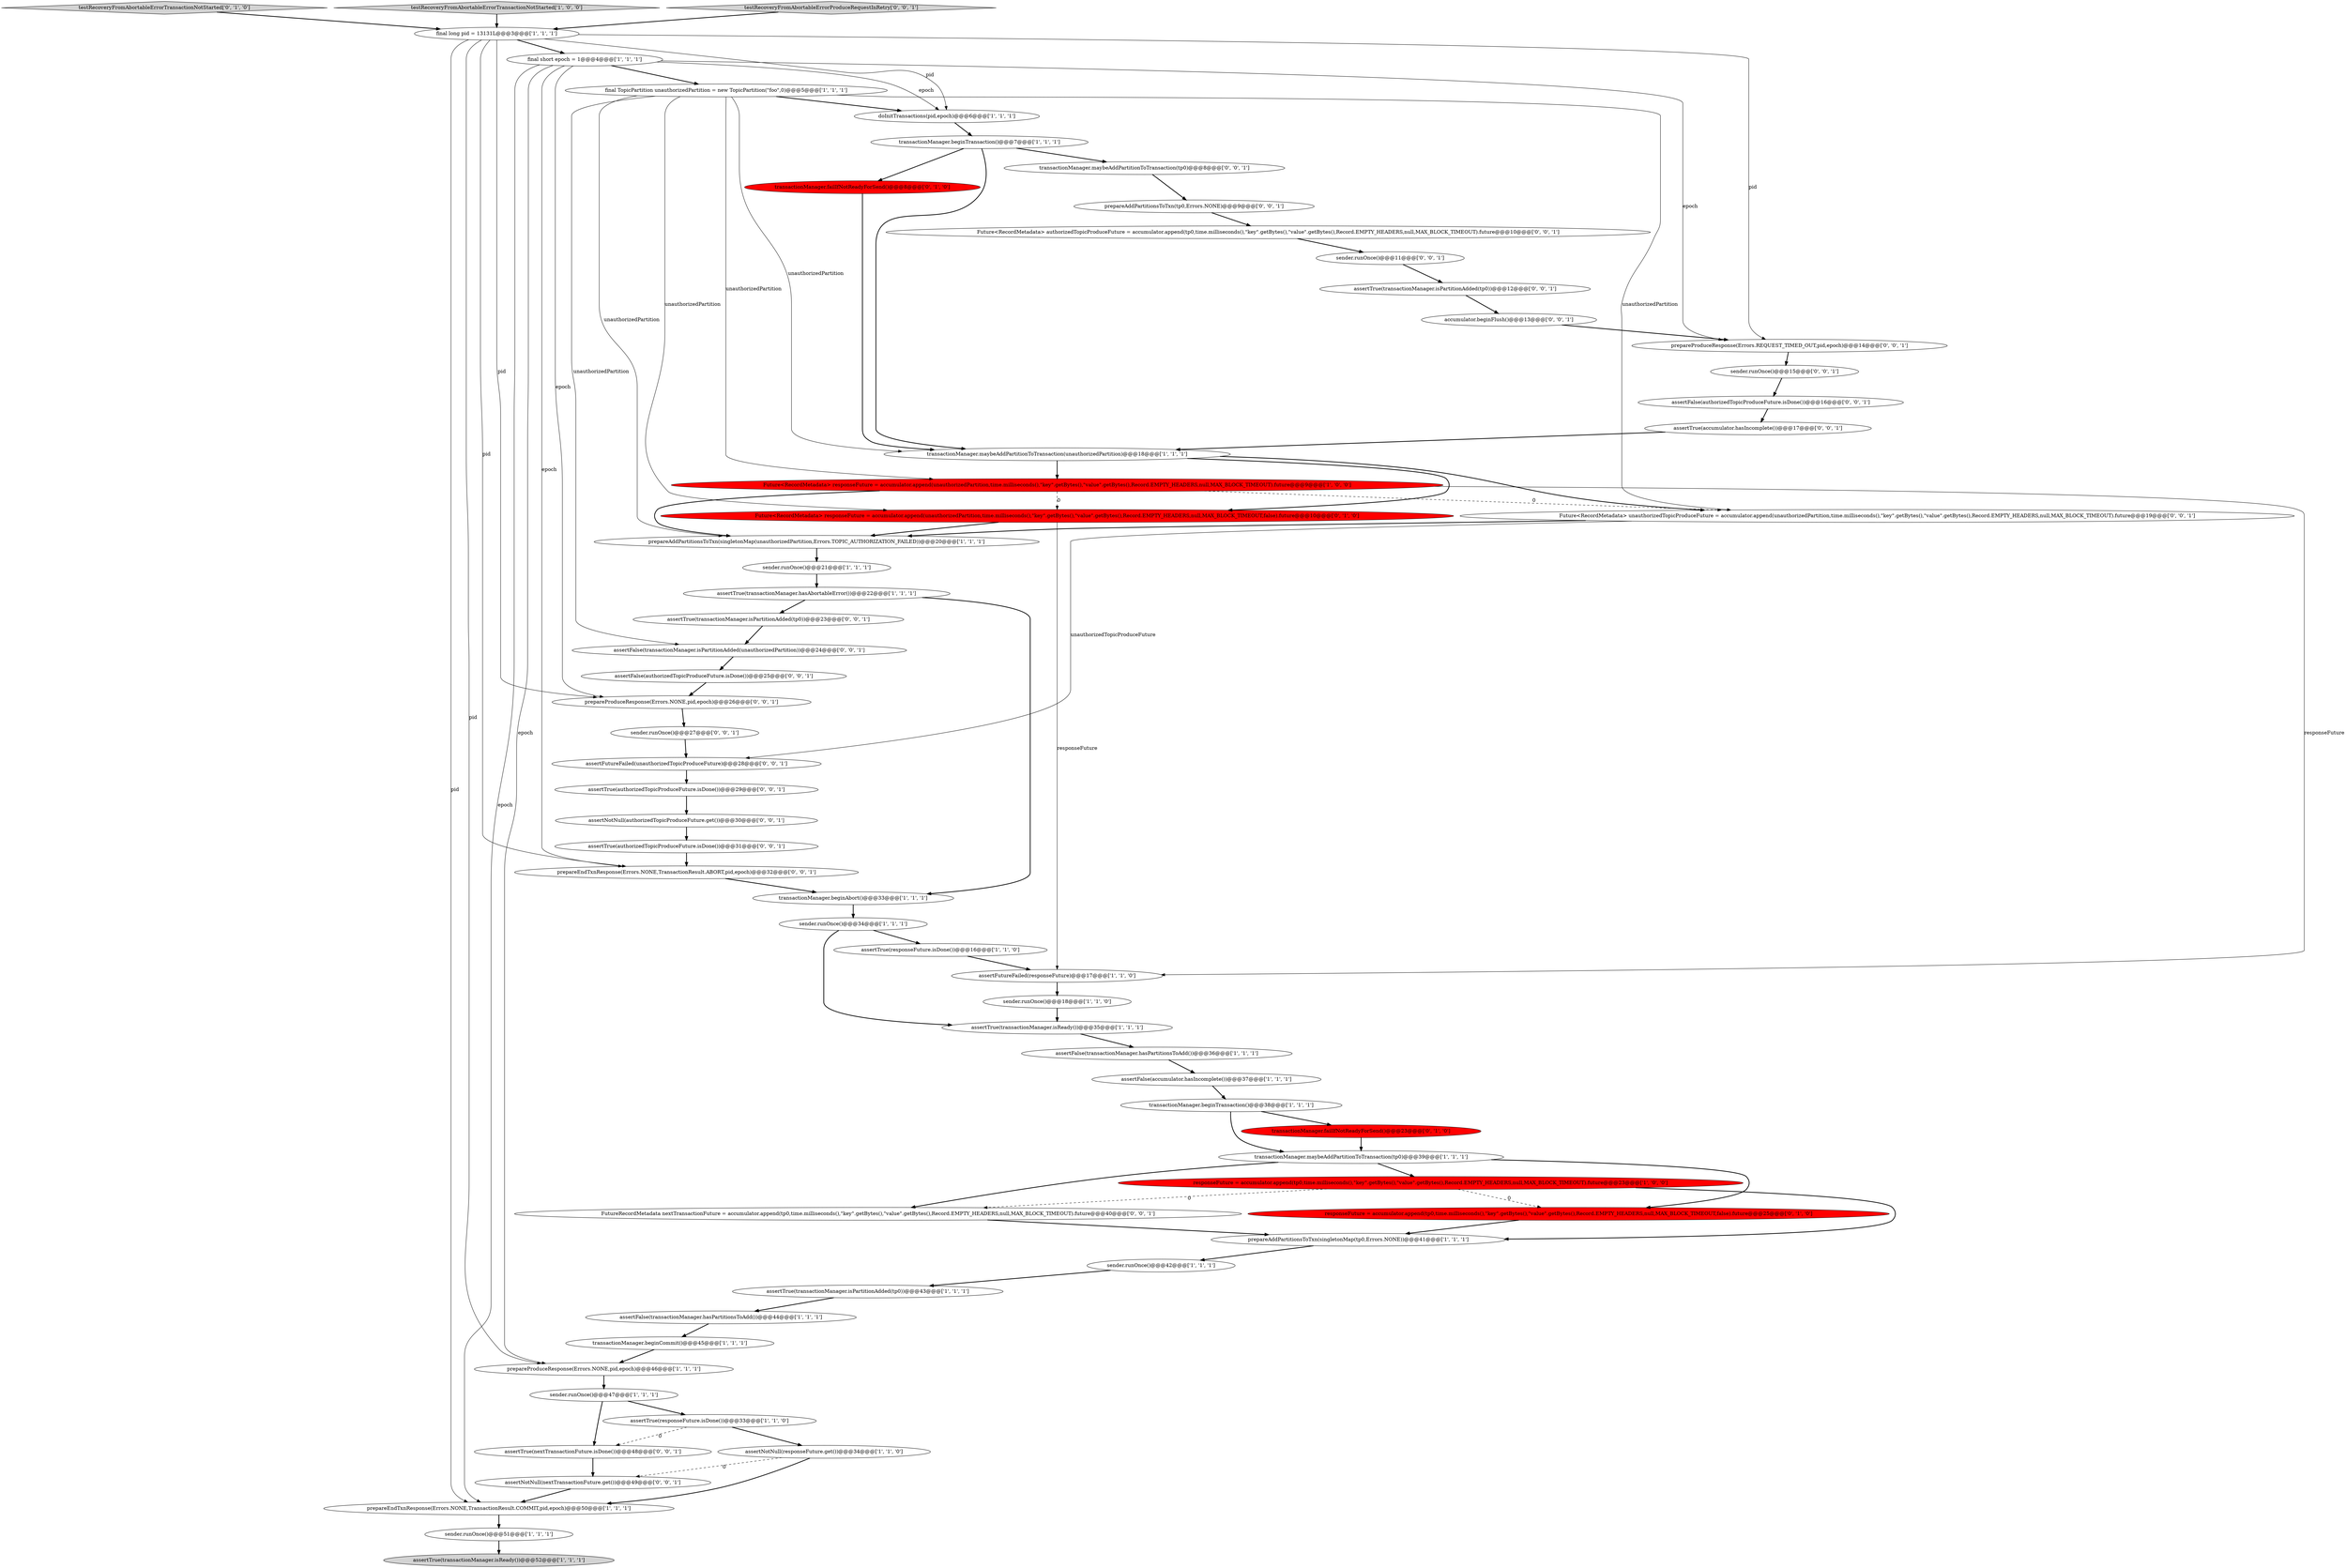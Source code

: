 digraph {
42 [style = filled, label = "assertFalse(transactionManager.isPartitionAdded(unauthorizedPartition))@@@24@@@['0', '0', '1']", fillcolor = white, shape = ellipse image = "AAA0AAABBB3BBB"];
10 [style = filled, label = "responseFuture = accumulator.append(tp0,time.milliseconds(),\"key\".getBytes(),\"value\".getBytes(),Record.EMPTY_HEADERS,null,MAX_BLOCK_TIMEOUT).future@@@23@@@['1', '0', '0']", fillcolor = red, shape = ellipse image = "AAA1AAABBB1BBB"];
61 [style = filled, label = "prepareEndTxnResponse(Errors.NONE,TransactionResult.ABORT,pid,epoch)@@@32@@@['0', '0', '1']", fillcolor = white, shape = ellipse image = "AAA0AAABBB3BBB"];
1 [style = filled, label = "assertTrue(transactionManager.isReady())@@@52@@@['1', '1', '1']", fillcolor = lightgray, shape = ellipse image = "AAA0AAABBB1BBB"];
22 [style = filled, label = "sender.runOnce()@@@47@@@['1', '1', '1']", fillcolor = white, shape = ellipse image = "AAA0AAABBB1BBB"];
57 [style = filled, label = "assertFalse(authorizedTopicProduceFuture.isDone())@@@16@@@['0', '0', '1']", fillcolor = white, shape = ellipse image = "AAA0AAABBB3BBB"];
43 [style = filled, label = "prepareAddPartitionsToTxn(tp0,Errors.NONE)@@@9@@@['0', '0', '1']", fillcolor = white, shape = ellipse image = "AAA0AAABBB3BBB"];
2 [style = filled, label = "sender.runOnce()@@@21@@@['1', '1', '1']", fillcolor = white, shape = ellipse image = "AAA0AAABBB1BBB"];
5 [style = filled, label = "prepareAddPartitionsToTxn(singletonMap(unauthorizedPartition,Errors.TOPIC_AUTHORIZATION_FAILED))@@@20@@@['1', '1', '1']", fillcolor = white, shape = ellipse image = "AAA0AAABBB1BBB"];
7 [style = filled, label = "assertFutureFailed(responseFuture)@@@17@@@['1', '1', '0']", fillcolor = white, shape = ellipse image = "AAA0AAABBB1BBB"];
35 [style = filled, label = "Future<RecordMetadata> responseFuture = accumulator.append(unauthorizedPartition,time.milliseconds(),\"key\".getBytes(),\"value\".getBytes(),Record.EMPTY_HEADERS,null,MAX_BLOCK_TIMEOUT,false).future@@@10@@@['0', '1', '0']", fillcolor = red, shape = ellipse image = "AAA1AAABBB2BBB"];
39 [style = filled, label = "prepareProduceResponse(Errors.REQUEST_TIMED_OUT,pid,epoch)@@@14@@@['0', '0', '1']", fillcolor = white, shape = ellipse image = "AAA0AAABBB3BBB"];
34 [style = filled, label = "testRecoveryFromAbortableErrorTransactionNotStarted['0', '1', '0']", fillcolor = lightgray, shape = diamond image = "AAA0AAABBB2BBB"];
30 [style = filled, label = "final long pid = 13131L@@@3@@@['1', '1', '1']", fillcolor = white, shape = ellipse image = "AAA0AAABBB1BBB"];
54 [style = filled, label = "Future<RecordMetadata> unauthorizedTopicProduceFuture = accumulator.append(unauthorizedPartition,time.milliseconds(),\"key\".getBytes(),\"value\".getBytes(),Record.EMPTY_HEADERS,null,MAX_BLOCK_TIMEOUT).future@@@19@@@['0', '0', '1']", fillcolor = white, shape = ellipse image = "AAA0AAABBB3BBB"];
63 [style = filled, label = "prepareProduceResponse(Errors.NONE,pid,epoch)@@@26@@@['0', '0', '1']", fillcolor = white, shape = ellipse image = "AAA0AAABBB3BBB"];
58 [style = filled, label = "sender.runOnce()@@@27@@@['0', '0', '1']", fillcolor = white, shape = ellipse image = "AAA0AAABBB3BBB"];
49 [style = filled, label = "sender.runOnce()@@@15@@@['0', '0', '1']", fillcolor = white, shape = ellipse image = "AAA0AAABBB3BBB"];
44 [style = filled, label = "FutureRecordMetadata nextTransactionFuture = accumulator.append(tp0,time.milliseconds(),\"key\".getBytes(),\"value\".getBytes(),Record.EMPTY_HEADERS,null,MAX_BLOCK_TIMEOUT).future@@@40@@@['0', '0', '1']", fillcolor = white, shape = ellipse image = "AAA0AAABBB3BBB"];
46 [style = filled, label = "assertTrue(authorizedTopicProduceFuture.isDone())@@@31@@@['0', '0', '1']", fillcolor = white, shape = ellipse image = "AAA0AAABBB3BBB"];
9 [style = filled, label = "sender.runOnce()@@@18@@@['1', '1', '0']", fillcolor = white, shape = ellipse image = "AAA0AAABBB1BBB"];
18 [style = filled, label = "assertTrue(transactionManager.isPartitionAdded(tp0))@@@43@@@['1', '1', '1']", fillcolor = white, shape = ellipse image = "AAA0AAABBB1BBB"];
25 [style = filled, label = "assertFalse(transactionManager.hasPartitionsToAdd())@@@44@@@['1', '1', '1']", fillcolor = white, shape = ellipse image = "AAA0AAABBB1BBB"];
40 [style = filled, label = "assertFutureFailed(unauthorizedTopicProduceFuture)@@@28@@@['0', '0', '1']", fillcolor = white, shape = ellipse image = "AAA0AAABBB3BBB"];
52 [style = filled, label = "assertNotNull(authorizedTopicProduceFuture.get())@@@30@@@['0', '0', '1']", fillcolor = white, shape = ellipse image = "AAA0AAABBB3BBB"];
62 [style = filled, label = "assertTrue(authorizedTopicProduceFuture.isDone())@@@29@@@['0', '0', '1']", fillcolor = white, shape = ellipse image = "AAA0AAABBB3BBB"];
12 [style = filled, label = "testRecoveryFromAbortableErrorTransactionNotStarted['1', '0', '0']", fillcolor = lightgray, shape = diamond image = "AAA0AAABBB1BBB"];
47 [style = filled, label = "assertFalse(authorizedTopicProduceFuture.isDone())@@@25@@@['0', '0', '1']", fillcolor = white, shape = ellipse image = "AAA0AAABBB3BBB"];
8 [style = filled, label = "sender.runOnce()@@@34@@@['1', '1', '1']", fillcolor = white, shape = ellipse image = "AAA0AAABBB1BBB"];
59 [style = filled, label = "testRecoveryFromAbortableErrorProduceRequestInRetry['0', '0', '1']", fillcolor = lightgray, shape = diamond image = "AAA0AAABBB3BBB"];
24 [style = filled, label = "sender.runOnce()@@@42@@@['1', '1', '1']", fillcolor = white, shape = ellipse image = "AAA0AAABBB1BBB"];
4 [style = filled, label = "Future<RecordMetadata> responseFuture = accumulator.append(unauthorizedPartition,time.milliseconds(),\"key\".getBytes(),\"value\".getBytes(),Record.EMPTY_HEADERS,null,MAX_BLOCK_TIMEOUT).future@@@9@@@['1', '0', '0']", fillcolor = red, shape = ellipse image = "AAA1AAABBB1BBB"];
48 [style = filled, label = "Future<RecordMetadata> authorizedTopicProduceFuture = accumulator.append(tp0,time.milliseconds(),\"key\".getBytes(),\"value\".getBytes(),Record.EMPTY_HEADERS,null,MAX_BLOCK_TIMEOUT).future@@@10@@@['0', '0', '1']", fillcolor = white, shape = ellipse image = "AAA0AAABBB3BBB"];
19 [style = filled, label = "assertTrue(transactionManager.hasAbortableError())@@@22@@@['1', '1', '1']", fillcolor = white, shape = ellipse image = "AAA0AAABBB1BBB"];
3 [style = filled, label = "prepareEndTxnResponse(Errors.NONE,TransactionResult.COMMIT,pid,epoch)@@@50@@@['1', '1', '1']", fillcolor = white, shape = ellipse image = "AAA0AAABBB1BBB"];
11 [style = filled, label = "sender.runOnce()@@@51@@@['1', '1', '1']", fillcolor = white, shape = ellipse image = "AAA0AAABBB1BBB"];
26 [style = filled, label = "assertTrue(transactionManager.isReady())@@@35@@@['1', '1', '1']", fillcolor = white, shape = ellipse image = "AAA0AAABBB1BBB"];
13 [style = filled, label = "transactionManager.beginTransaction()@@@7@@@['1', '1', '1']", fillcolor = white, shape = ellipse image = "AAA0AAABBB1BBB"];
50 [style = filled, label = "assertTrue(nextTransactionFuture.isDone())@@@48@@@['0', '0', '1']", fillcolor = white, shape = ellipse image = "AAA0AAABBB3BBB"];
55 [style = filled, label = "assertTrue(transactionManager.isPartitionAdded(tp0))@@@23@@@['0', '0', '1']", fillcolor = white, shape = ellipse image = "AAA0AAABBB3BBB"];
0 [style = filled, label = "assertFalse(transactionManager.hasPartitionsToAdd())@@@36@@@['1', '1', '1']", fillcolor = white, shape = ellipse image = "AAA0AAABBB1BBB"];
16 [style = filled, label = "assertTrue(responseFuture.isDone())@@@33@@@['1', '1', '0']", fillcolor = white, shape = ellipse image = "AAA0AAABBB1BBB"];
53 [style = filled, label = "sender.runOnce()@@@11@@@['0', '0', '1']", fillcolor = white, shape = ellipse image = "AAA0AAABBB3BBB"];
15 [style = filled, label = "assertFalse(accumulator.hasIncomplete())@@@37@@@['1', '1', '1']", fillcolor = white, shape = ellipse image = "AAA0AAABBB1BBB"];
51 [style = filled, label = "assertTrue(transactionManager.isPartitionAdded(tp0))@@@12@@@['0', '0', '1']", fillcolor = white, shape = ellipse image = "AAA0AAABBB3BBB"];
56 [style = filled, label = "transactionManager.maybeAddPartitionToTransaction(tp0)@@@8@@@['0', '0', '1']", fillcolor = white, shape = ellipse image = "AAA0AAABBB3BBB"];
6 [style = filled, label = "doInitTransactions(pid,epoch)@@@6@@@['1', '1', '1']", fillcolor = white, shape = ellipse image = "AAA0AAABBB1BBB"];
14 [style = filled, label = "transactionManager.maybeAddPartitionToTransaction(unauthorizedPartition)@@@18@@@['1', '1', '1']", fillcolor = white, shape = ellipse image = "AAA0AAABBB1BBB"];
31 [style = filled, label = "transactionManager.beginTransaction()@@@38@@@['1', '1', '1']", fillcolor = white, shape = ellipse image = "AAA0AAABBB1BBB"];
37 [style = filled, label = "transactionManager.failIfNotReadyForSend()@@@23@@@['0', '1', '0']", fillcolor = red, shape = ellipse image = "AAA1AAABBB2BBB"];
23 [style = filled, label = "assertTrue(responseFuture.isDone())@@@16@@@['1', '1', '0']", fillcolor = white, shape = ellipse image = "AAA0AAABBB1BBB"];
29 [style = filled, label = "assertNotNull(responseFuture.get())@@@34@@@['1', '1', '0']", fillcolor = white, shape = ellipse image = "AAA0AAABBB1BBB"];
36 [style = filled, label = "responseFuture = accumulator.append(tp0,time.milliseconds(),\"key\".getBytes(),\"value\".getBytes(),Record.EMPTY_HEADERS,null,MAX_BLOCK_TIMEOUT,false).future@@@25@@@['0', '1', '0']", fillcolor = red, shape = ellipse image = "AAA1AAABBB2BBB"];
21 [style = filled, label = "transactionManager.maybeAddPartitionToTransaction(tp0)@@@39@@@['1', '1', '1']", fillcolor = white, shape = ellipse image = "AAA0AAABBB1BBB"];
33 [style = filled, label = "prepareAddPartitionsToTxn(singletonMap(tp0,Errors.NONE))@@@41@@@['1', '1', '1']", fillcolor = white, shape = ellipse image = "AAA0AAABBB1BBB"];
27 [style = filled, label = "prepareProduceResponse(Errors.NONE,pid,epoch)@@@46@@@['1', '1', '1']", fillcolor = white, shape = ellipse image = "AAA0AAABBB1BBB"];
28 [style = filled, label = "transactionManager.beginCommit()@@@45@@@['1', '1', '1']", fillcolor = white, shape = ellipse image = "AAA0AAABBB1BBB"];
45 [style = filled, label = "assertTrue(accumulator.hasIncomplete())@@@17@@@['0', '0', '1']", fillcolor = white, shape = ellipse image = "AAA0AAABBB3BBB"];
32 [style = filled, label = "final TopicPartition unauthorizedPartition = new TopicPartition(\"foo\",0)@@@5@@@['1', '1', '1']", fillcolor = white, shape = ellipse image = "AAA0AAABBB1BBB"];
20 [style = filled, label = "transactionManager.beginAbort()@@@33@@@['1', '1', '1']", fillcolor = white, shape = ellipse image = "AAA0AAABBB1BBB"];
38 [style = filled, label = "transactionManager.failIfNotReadyForSend()@@@8@@@['0', '1', '0']", fillcolor = red, shape = ellipse image = "AAA1AAABBB2BBB"];
60 [style = filled, label = "accumulator.beginFlush()@@@13@@@['0', '0', '1']", fillcolor = white, shape = ellipse image = "AAA0AAABBB3BBB"];
17 [style = filled, label = "final short epoch = 1@@@4@@@['1', '1', '1']", fillcolor = white, shape = ellipse image = "AAA0AAABBB1BBB"];
41 [style = filled, label = "assertNotNull(nextTransactionFuture.get())@@@49@@@['0', '0', '1']", fillcolor = white, shape = ellipse image = "AAA0AAABBB3BBB"];
21->10 [style = bold, label=""];
31->37 [style = bold, label=""];
19->55 [style = bold, label=""];
14->35 [style = bold, label=""];
10->36 [style = dashed, label="0"];
46->61 [style = bold, label=""];
31->21 [style = bold, label=""];
36->33 [style = bold, label=""];
32->6 [style = bold, label=""];
0->15 [style = bold, label=""];
32->14 [style = solid, label="unauthorizedPartition"];
9->26 [style = bold, label=""];
7->9 [style = bold, label=""];
21->36 [style = bold, label=""];
39->49 [style = bold, label=""];
4->54 [style = dashed, label="0"];
17->6 [style = solid, label="epoch"];
54->5 [style = bold, label=""];
60->39 [style = bold, label=""];
13->14 [style = bold, label=""];
56->43 [style = bold, label=""];
21->44 [style = bold, label=""];
25->28 [style = bold, label=""];
40->62 [style = bold, label=""];
8->23 [style = bold, label=""];
30->63 [style = solid, label="pid"];
19->20 [style = bold, label=""];
16->29 [style = bold, label=""];
22->50 [style = bold, label=""];
3->11 [style = bold, label=""];
37->21 [style = bold, label=""];
17->63 [style = solid, label="epoch"];
30->6 [style = solid, label="pid"];
47->63 [style = bold, label=""];
57->45 [style = bold, label=""];
24->18 [style = bold, label=""];
27->22 [style = bold, label=""];
35->5 [style = bold, label=""];
26->0 [style = bold, label=""];
20->8 [style = bold, label=""];
51->60 [style = bold, label=""];
45->14 [style = bold, label=""];
15->31 [style = bold, label=""];
17->3 [style = solid, label="epoch"];
18->25 [style = bold, label=""];
23->7 [style = bold, label=""];
50->41 [style = bold, label=""];
61->20 [style = bold, label=""];
54->40 [style = solid, label="unauthorizedTopicProduceFuture"];
4->35 [style = dashed, label="0"];
14->4 [style = bold, label=""];
30->17 [style = bold, label=""];
52->46 [style = bold, label=""];
32->35 [style = solid, label="unauthorizedPartition"];
22->16 [style = bold, label=""];
44->33 [style = bold, label=""];
42->47 [style = bold, label=""];
29->41 [style = dashed, label="0"];
55->42 [style = bold, label=""];
17->27 [style = solid, label="epoch"];
30->27 [style = solid, label="pid"];
33->24 [style = bold, label=""];
6->13 [style = bold, label=""];
17->61 [style = solid, label="epoch"];
10->33 [style = bold, label=""];
32->4 [style = solid, label="unauthorizedPartition"];
4->5 [style = bold, label=""];
4->7 [style = solid, label="responseFuture"];
35->7 [style = solid, label="responseFuture"];
30->61 [style = solid, label="pid"];
32->5 [style = solid, label="unauthorizedPartition"];
30->39 [style = solid, label="pid"];
2->19 [style = bold, label=""];
53->51 [style = bold, label=""];
11->1 [style = bold, label=""];
62->52 [style = bold, label=""];
29->3 [style = bold, label=""];
43->48 [style = bold, label=""];
41->3 [style = bold, label=""];
58->40 [style = bold, label=""];
10->44 [style = dashed, label="0"];
12->30 [style = bold, label=""];
48->53 [style = bold, label=""];
17->32 [style = bold, label=""];
34->30 [style = bold, label=""];
32->42 [style = solid, label="unauthorizedPartition"];
38->14 [style = bold, label=""];
30->3 [style = solid, label="pid"];
17->39 [style = solid, label="epoch"];
63->58 [style = bold, label=""];
14->54 [style = bold, label=""];
5->2 [style = bold, label=""];
13->56 [style = bold, label=""];
32->54 [style = solid, label="unauthorizedPartition"];
16->50 [style = dashed, label="0"];
59->30 [style = bold, label=""];
13->38 [style = bold, label=""];
28->27 [style = bold, label=""];
49->57 [style = bold, label=""];
8->26 [style = bold, label=""];
}
